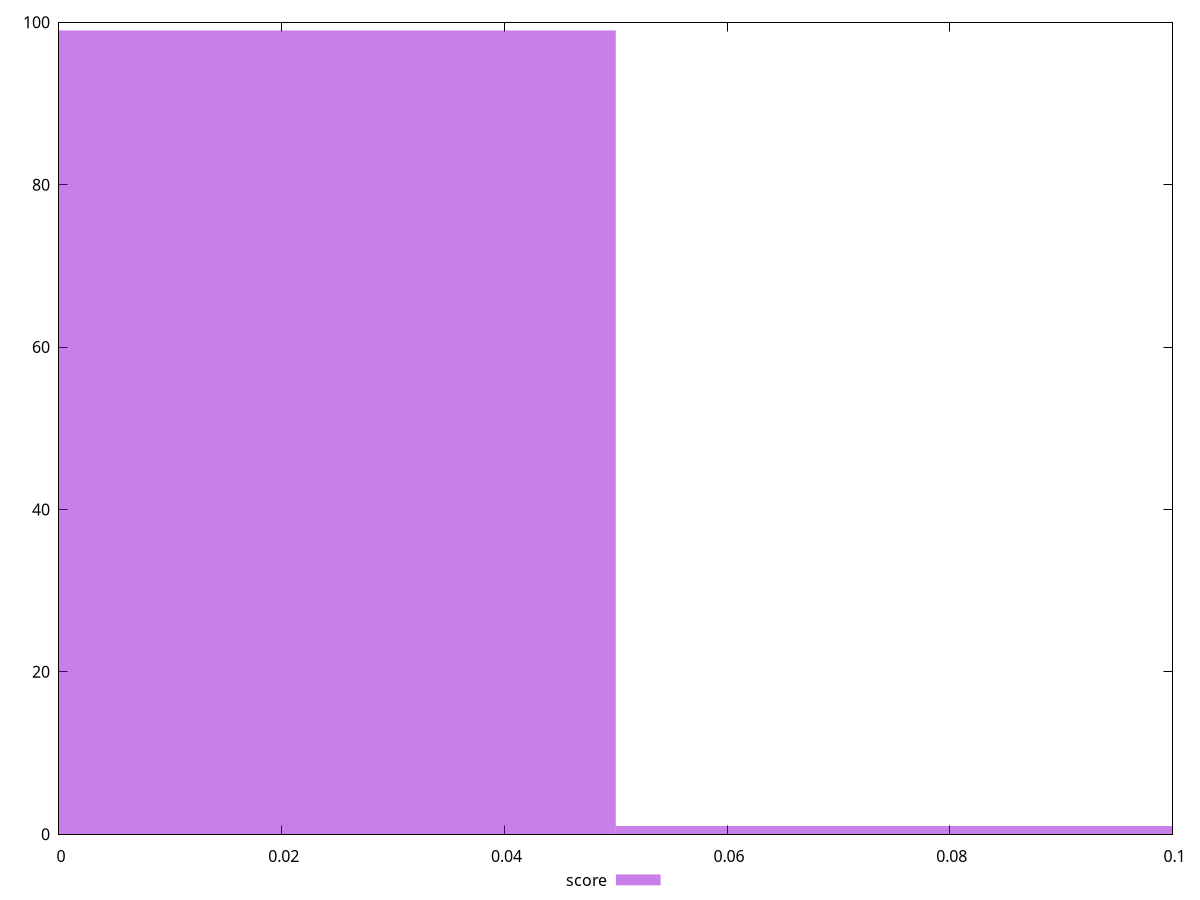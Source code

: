 reset

$score <<EOF
0 99
0.1 1
EOF

set key outside below
set boxwidth 0.1
set xrange [0:0.1]
set yrange [0:100]
set trange [0:100]
set style fill transparent solid 0.5 noborder
set terminal svg size 640, 490 enhanced background rgb 'white'
set output "reports/report_00030_2021-02-24T20-42-31.540Z/largest-contentful-paint/samples/astro/score/histogram.svg"

plot $score title "score" with boxes

reset
